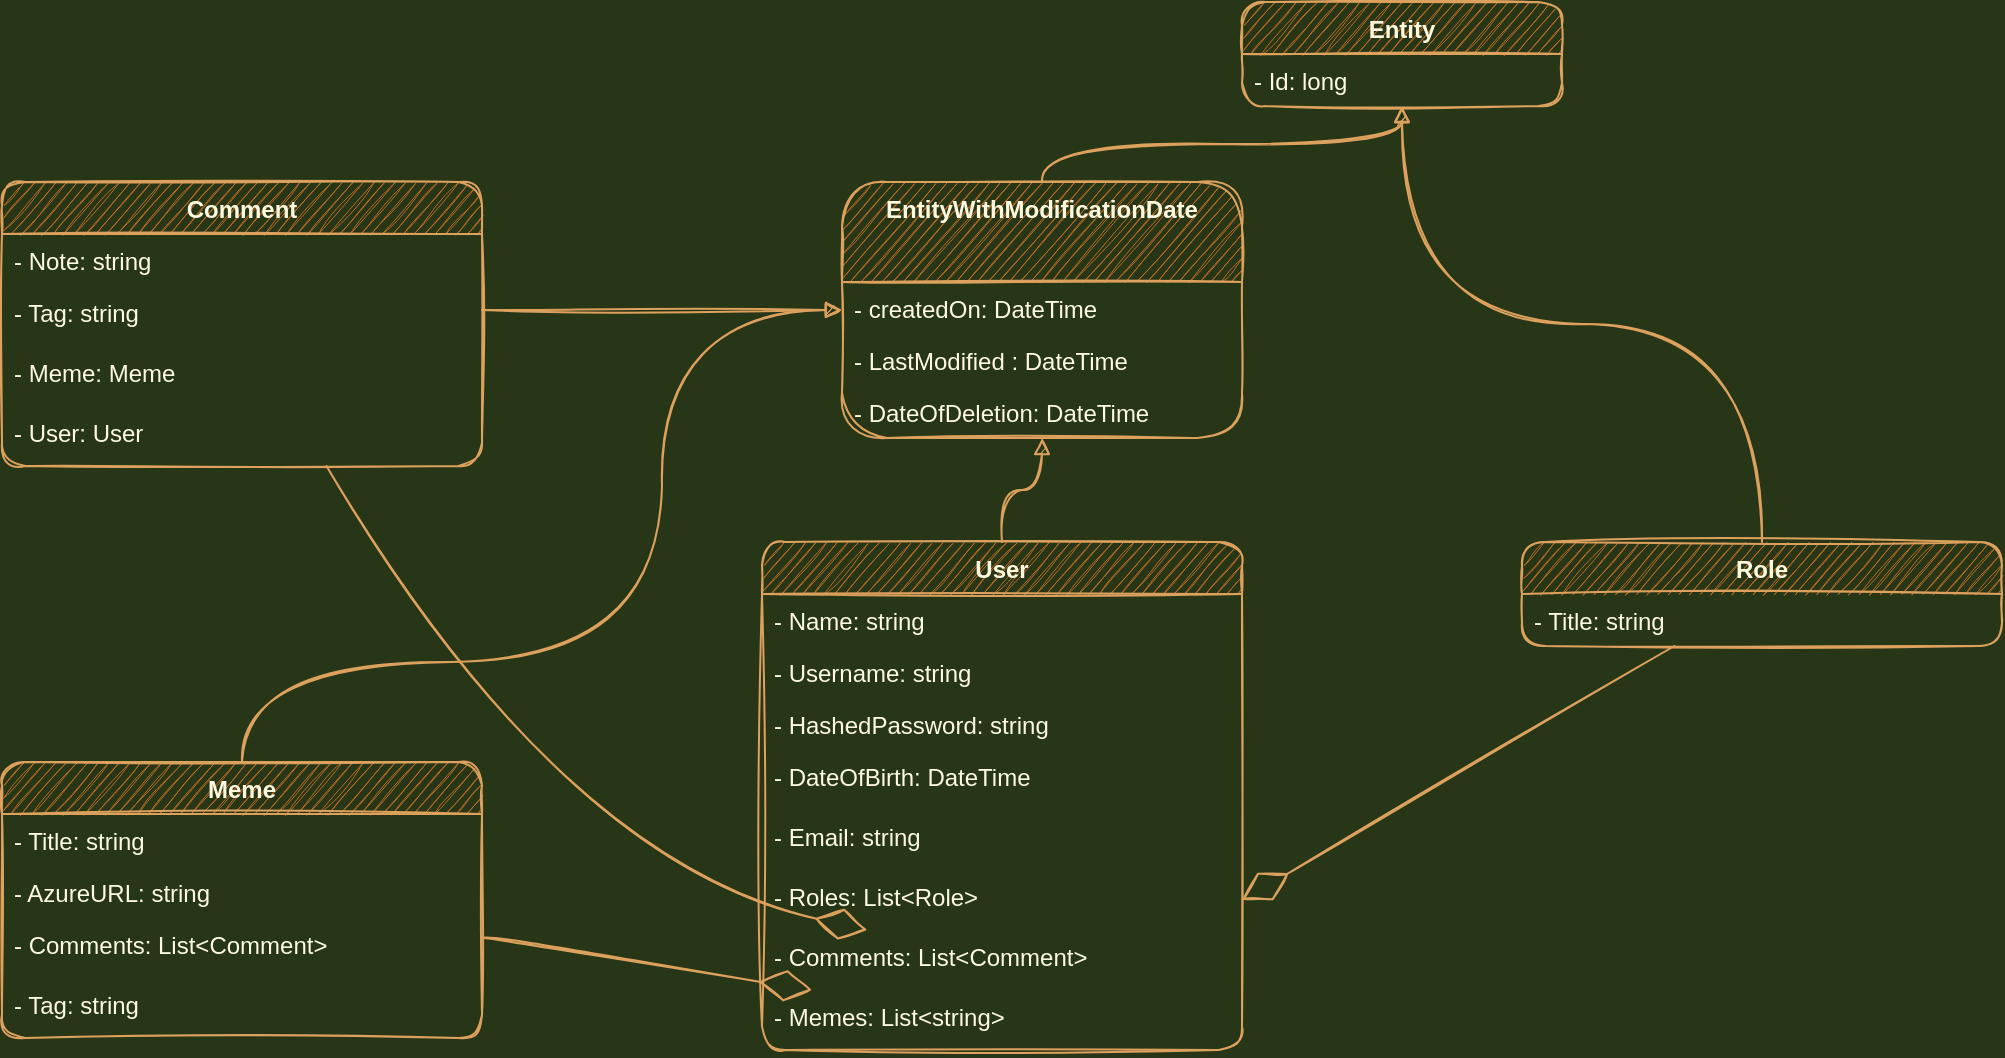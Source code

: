 <mxfile version="16.1.2" type="device"><diagram id="mTWr0Yc0gFOjdW6bL3Bq" name="Page-1"><mxGraphModel dx="2195" dy="1784" grid="1" gridSize="10" guides="1" tooltips="1" connect="1" arrows="1" fold="1" page="1" pageScale="1" pageWidth="850" pageHeight="1100" background="#283618" math="0" shadow="0"><root><mxCell id="0"/><mxCell id="1" parent="0"/><mxCell id="80eazePvjlkiKfwonDQZ-9" value="User" style="swimlane;fontStyle=1;align=center;verticalAlign=top;childLayout=stackLayout;horizontal=1;startSize=26;horizontalStack=0;resizeParent=1;resizeParentMax=0;resizeLast=0;collapsible=1;marginBottom=0;rounded=1;fontColor=#FEFAE0;strokeColor=#DDA15E;fillColor=#BC6C25;sketch=1;" parent="1" vertex="1"><mxGeometry x="80" y="180" width="240" height="254" as="geometry"/></mxCell><mxCell id="LEeuXOGg5vWV-DEBZ4vP-4" value="- Name: string" style="text;strokeColor=none;fillColor=none;align=left;verticalAlign=top;spacingLeft=4;spacingRight=4;overflow=hidden;rotatable=0;points=[[0,0.5],[1,0.5]];portConstraint=eastwest;rounded=1;fontColor=#FEFAE0;sketch=1;" vertex="1" parent="80eazePvjlkiKfwonDQZ-9"><mxGeometry y="26" width="240" height="26" as="geometry"/></mxCell><mxCell id="80eazePvjlkiKfwonDQZ-46" value="- Username: string" style="text;strokeColor=none;fillColor=none;align=left;verticalAlign=top;spacingLeft=4;spacingRight=4;overflow=hidden;rotatable=0;points=[[0,0.5],[1,0.5]];portConstraint=eastwest;rounded=1;fontColor=#FEFAE0;sketch=1;" parent="80eazePvjlkiKfwonDQZ-9" vertex="1"><mxGeometry y="52" width="240" height="26" as="geometry"/></mxCell><mxCell id="LEeuXOGg5vWV-DEBZ4vP-3" value="- HashedPassword: string" style="text;strokeColor=none;fillColor=none;align=left;verticalAlign=top;spacingLeft=4;spacingRight=4;overflow=hidden;rotatable=0;points=[[0,0.5],[1,0.5]];portConstraint=eastwest;rounded=1;fontColor=#FEFAE0;sketch=1;" vertex="1" parent="80eazePvjlkiKfwonDQZ-9"><mxGeometry y="78" width="240" height="26" as="geometry"/></mxCell><mxCell id="80eazePvjlkiKfwonDQZ-25" value="- DateOfBirth: DateTime" style="text;strokeColor=none;fillColor=none;align=left;verticalAlign=top;spacingLeft=4;spacingRight=4;overflow=hidden;rotatable=0;points=[[0,0.5],[1,0.5]];portConstraint=eastwest;rounded=1;fontColor=#FEFAE0;sketch=1;" parent="80eazePvjlkiKfwonDQZ-9" vertex="1"><mxGeometry y="104" width="240" height="30" as="geometry"/></mxCell><mxCell id="80eazePvjlkiKfwonDQZ-30" value="- Email: string" style="text;strokeColor=none;fillColor=none;align=left;verticalAlign=top;spacingLeft=4;spacingRight=4;overflow=hidden;rotatable=0;points=[[0,0.5],[1,0.5]];portConstraint=eastwest;rounded=1;fontColor=#FEFAE0;sketch=1;" parent="80eazePvjlkiKfwonDQZ-9" vertex="1"><mxGeometry y="134" width="240" height="30" as="geometry"/></mxCell><mxCell id="80eazePvjlkiKfwonDQZ-29" value="- Roles: List&lt;Role&gt;" style="text;strokeColor=none;fillColor=none;align=left;verticalAlign=top;spacingLeft=4;spacingRight=4;overflow=hidden;rotatable=0;points=[[0,0.5],[1,0.5]];portConstraint=eastwest;rounded=1;fontColor=#FEFAE0;sketch=1;" parent="80eazePvjlkiKfwonDQZ-9" vertex="1"><mxGeometry y="164" width="240" height="30" as="geometry"/></mxCell><mxCell id="80eazePvjlkiKfwonDQZ-31" value="- Comments: List&lt;Comment&gt;" style="text;strokeColor=none;fillColor=none;align=left;verticalAlign=top;spacingLeft=4;spacingRight=4;overflow=hidden;rotatable=0;points=[[0,0.5],[1,0.5]];portConstraint=eastwest;rounded=1;fontColor=#FEFAE0;sketch=1;" parent="80eazePvjlkiKfwonDQZ-9" vertex="1"><mxGeometry y="194" width="240" height="30" as="geometry"/></mxCell><mxCell id="80eazePvjlkiKfwonDQZ-26" value="- Memes: List&lt;string&gt;" style="text;strokeColor=none;fillColor=none;align=left;verticalAlign=top;spacingLeft=4;spacingRight=4;overflow=hidden;rotatable=0;points=[[0,0.5],[1,0.5]];portConstraint=eastwest;rounded=1;fontColor=#FEFAE0;sketch=1;" parent="80eazePvjlkiKfwonDQZ-9" vertex="1"><mxGeometry y="224" width="240" height="30" as="geometry"/></mxCell><mxCell id="80eazePvjlkiKfwonDQZ-32" value="Meme" style="swimlane;fontStyle=1;align=center;verticalAlign=top;childLayout=stackLayout;horizontal=1;startSize=26;horizontalStack=0;resizeParent=1;resizeParentMax=0;resizeLast=0;collapsible=1;marginBottom=0;rounded=1;fontColor=#FEFAE0;strokeColor=#DDA15E;fillColor=#BC6C25;sketch=1;" parent="1" vertex="1"><mxGeometry x="-300" y="290" width="240" height="138" as="geometry"/></mxCell><mxCell id="80eazePvjlkiKfwonDQZ-33" value="- Title: string" style="text;strokeColor=none;fillColor=none;align=left;verticalAlign=top;spacingLeft=4;spacingRight=4;overflow=hidden;rotatable=0;points=[[0,0.5],[1,0.5]];portConstraint=eastwest;rounded=1;fontColor=#FEFAE0;sketch=1;" parent="80eazePvjlkiKfwonDQZ-32" vertex="1"><mxGeometry y="26" width="240" height="26" as="geometry"/></mxCell><mxCell id="80eazePvjlkiKfwonDQZ-70" value="- AzureURL: string" style="text;strokeColor=none;fillColor=none;align=left;verticalAlign=top;spacingLeft=4;spacingRight=4;overflow=hidden;rotatable=0;points=[[0,0.5],[1,0.5]];portConstraint=eastwest;rounded=1;fontColor=#FEFAE0;sketch=1;" parent="80eazePvjlkiKfwonDQZ-32" vertex="1"><mxGeometry y="52" width="240" height="26" as="geometry"/></mxCell><mxCell id="80eazePvjlkiKfwonDQZ-40" value="- Comments: List&lt;Comment&gt;" style="text;strokeColor=none;fillColor=none;align=left;verticalAlign=top;spacingLeft=4;spacingRight=4;overflow=hidden;rotatable=0;points=[[0,0.5],[1,0.5]];portConstraint=eastwest;rounded=1;fontColor=#FEFAE0;sketch=1;" parent="80eazePvjlkiKfwonDQZ-32" vertex="1"><mxGeometry y="78" width="240" height="30" as="geometry"/></mxCell><mxCell id="80eazePvjlkiKfwonDQZ-41" value="- Tag: string" style="text;strokeColor=none;fillColor=none;align=left;verticalAlign=top;spacingLeft=4;spacingRight=4;overflow=hidden;rotatable=0;points=[[0,0.5],[1,0.5]];portConstraint=eastwest;rounded=1;fontColor=#FEFAE0;sketch=1;" parent="80eazePvjlkiKfwonDQZ-32" vertex="1"><mxGeometry y="108" width="240" height="30" as="geometry"/></mxCell><mxCell id="80eazePvjlkiKfwonDQZ-53" value="Comment" style="swimlane;fontStyle=1;align=center;verticalAlign=top;childLayout=stackLayout;horizontal=1;startSize=26;horizontalStack=0;resizeParent=1;resizeParentMax=0;resizeLast=0;collapsible=1;marginBottom=0;rounded=1;fontColor=#FEFAE0;strokeColor=#DDA15E;fillColor=#BC6C25;sketch=1;" parent="1" vertex="1"><mxGeometry x="-300" width="240" height="142" as="geometry"/></mxCell><mxCell id="80eazePvjlkiKfwonDQZ-55" value="- Note: string" style="text;strokeColor=none;fillColor=none;align=left;verticalAlign=top;spacingLeft=4;spacingRight=4;overflow=hidden;rotatable=0;points=[[0,0.5],[1,0.5]];portConstraint=eastwest;rounded=1;fontColor=#FEFAE0;sketch=1;" parent="80eazePvjlkiKfwonDQZ-53" vertex="1"><mxGeometry y="26" width="240" height="26" as="geometry"/></mxCell><mxCell id="80eazePvjlkiKfwonDQZ-59" value="- Tag: string" style="text;strokeColor=none;fillColor=none;align=left;verticalAlign=top;spacingLeft=4;spacingRight=4;overflow=hidden;rotatable=0;points=[[0,0.5],[1,0.5]];portConstraint=eastwest;rounded=1;fontColor=#FEFAE0;sketch=1;" parent="80eazePvjlkiKfwonDQZ-53" vertex="1"><mxGeometry y="52" width="240" height="30" as="geometry"/></mxCell><mxCell id="80eazePvjlkiKfwonDQZ-73" value="- Meme: Meme" style="text;strokeColor=none;fillColor=none;align=left;verticalAlign=top;spacingLeft=4;spacingRight=4;overflow=hidden;rotatable=0;points=[[0,0.5],[1,0.5]];portConstraint=eastwest;rounded=1;fontColor=#FEFAE0;sketch=1;" parent="80eazePvjlkiKfwonDQZ-53" vertex="1"><mxGeometry y="82" width="240" height="30" as="geometry"/></mxCell><mxCell id="80eazePvjlkiKfwonDQZ-72" value="- User: User" style="text;strokeColor=none;fillColor=none;align=left;verticalAlign=top;spacingLeft=4;spacingRight=4;overflow=hidden;rotatable=0;points=[[0,0.5],[1,0.5]];portConstraint=eastwest;rounded=1;fontColor=#FEFAE0;sketch=1;" parent="80eazePvjlkiKfwonDQZ-53" vertex="1"><mxGeometry y="112" width="240" height="30" as="geometry"/></mxCell><mxCell id="80eazePvjlkiKfwonDQZ-60" value="Role" style="swimlane;fontStyle=1;align=center;verticalAlign=top;childLayout=stackLayout;horizontal=1;startSize=26;horizontalStack=0;resizeParent=1;resizeParentMax=0;resizeLast=0;collapsible=1;marginBottom=0;rounded=1;fontColor=#FEFAE0;strokeColor=#DDA15E;fillColor=#BC6C25;sketch=1;" parent="1" vertex="1"><mxGeometry x="460" y="180" width="240" height="52" as="geometry"/></mxCell><mxCell id="80eazePvjlkiKfwonDQZ-62" value="- Title: string" style="text;strokeColor=none;fillColor=none;align=left;verticalAlign=top;spacingLeft=4;spacingRight=4;overflow=hidden;rotatable=0;points=[[0,0.5],[1,0.5]];portConstraint=eastwest;rounded=1;fontColor=#FEFAE0;sketch=1;" parent="80eazePvjlkiKfwonDQZ-60" vertex="1"><mxGeometry y="26" width="240" height="26" as="geometry"/></mxCell><mxCell id="80eazePvjlkiKfwonDQZ-67" value="" style="endArrow=diamondThin;endFill=0;endSize=24;html=1;rounded=1;fontColor=#FEFAE0;strokeColor=#DDA15E;fillColor=#BC6C25;entryX=1;entryY=0.5;entryDx=0;entryDy=0;sketch=1;curved=1;" parent="1" source="80eazePvjlkiKfwonDQZ-60" target="80eazePvjlkiKfwonDQZ-29" edge="1"><mxGeometry width="160" relative="1" as="geometry"><mxPoint x="-130" y="490" as="sourcePoint"/><mxPoint x="30" y="490" as="targetPoint"/><Array as="points"><mxPoint x="410" y="307"/></Array></mxGeometry></mxCell><mxCell id="pD4Z9z4O8Kv1ZItno-Bg-1" value="EntityWithModificationDate" style="swimlane;fontStyle=1;align=center;verticalAlign=top;childLayout=stackLayout;horizontal=1;startSize=50;horizontalStack=0;resizeParent=1;resizeParentMax=0;resizeLast=0;collapsible=1;marginBottom=0;fillColor=#BC6C25;strokeColor=#DDA15E;fontColor=#FEFAE0;sketch=1;rounded=1;" parent="1" vertex="1"><mxGeometry x="120" width="200" height="128" as="geometry"/></mxCell><mxCell id="pD4Z9z4O8Kv1ZItno-Bg-2" value="- createdOn: DateTime" style="text;strokeColor=none;fillColor=none;align=left;verticalAlign=top;spacingLeft=4;spacingRight=4;overflow=hidden;rotatable=0;points=[[0,0.5],[1,0.5]];portConstraint=eastwest;fontColor=#FEFAE0;sketch=1;rounded=1;" parent="pD4Z9z4O8Kv1ZItno-Bg-1" vertex="1"><mxGeometry y="50" width="200" height="26" as="geometry"/></mxCell><mxCell id="pD4Z9z4O8Kv1ZItno-Bg-5" value="- LastModified : DateTime" style="text;strokeColor=none;fillColor=none;align=left;verticalAlign=top;spacingLeft=4;spacingRight=4;overflow=hidden;rotatable=0;points=[[0,0.5],[1,0.5]];portConstraint=eastwest;fontColor=#FEFAE0;sketch=1;rounded=1;" parent="pD4Z9z4O8Kv1ZItno-Bg-1" vertex="1"><mxGeometry y="76" width="200" height="26" as="geometry"/></mxCell><mxCell id="pD4Z9z4O8Kv1ZItno-Bg-6" value="- DateOfDeletion: DateTime" style="text;strokeColor=none;fillColor=none;align=left;verticalAlign=top;spacingLeft=4;spacingRight=4;overflow=hidden;rotatable=0;points=[[0,0.5],[1,0.5]];portConstraint=eastwest;fontColor=#FEFAE0;sketch=1;rounded=1;" parent="pD4Z9z4O8Kv1ZItno-Bg-1" vertex="1"><mxGeometry y="102" width="200" height="26" as="geometry"/></mxCell><mxCell id="pD4Z9z4O8Kv1ZItno-Bg-19" value="Entity" style="swimlane;fontStyle=1;align=center;verticalAlign=top;childLayout=stackLayout;horizontal=1;startSize=26;horizontalStack=0;resizeParent=1;resizeParentMax=0;resizeLast=0;collapsible=1;marginBottom=0;rounded=1;sketch=1;fontColor=#FEFAE0;strokeColor=#DDA15E;fillColor=#BC6C25;" parent="1" vertex="1"><mxGeometry x="320" y="-90" width="160" height="52" as="geometry"/></mxCell><mxCell id="pD4Z9z4O8Kv1ZItno-Bg-20" value="- Id: long" style="text;strokeColor=none;fillColor=none;align=left;verticalAlign=top;spacingLeft=4;spacingRight=4;overflow=hidden;rotatable=0;points=[[0,0.5],[1,0.5]];portConstraint=eastwest;rounded=1;sketch=1;fontColor=#FEFAE0;" parent="pD4Z9z4O8Kv1ZItno-Bg-19" vertex="1"><mxGeometry y="26" width="160" height="26" as="geometry"/></mxCell><mxCell id="pD4Z9z4O8Kv1ZItno-Bg-26" value="" style="endArrow=block;endFill=1;html=1;edgeStyle=orthogonalEdgeStyle;align=left;verticalAlign=top;rounded=1;fontColor=#FEFAE0;strokeColor=#DDA15E;fillColor=#BC6C25;sketch=1;curved=1;" parent="1" source="80eazePvjlkiKfwonDQZ-60" target="pD4Z9z4O8Kv1ZItno-Bg-19" edge="1"><mxGeometry x="-1" relative="1" as="geometry"><mxPoint x="590" y="170" as="sourcePoint"/><mxPoint x="380" y="170" as="targetPoint"/></mxGeometry></mxCell><mxCell id="pD4Z9z4O8Kv1ZItno-Bg-27" value="" style="edgeLabel;resizable=0;html=1;align=left;verticalAlign=bottom;rounded=1;fontColor=#FEFAE0;strokeColor=#DDA15E;fillColor=#BC6C25;sketch=1;" parent="pD4Z9z4O8Kv1ZItno-Bg-26" connectable="0" vertex="1"><mxGeometry x="-1" relative="1" as="geometry"/></mxCell><mxCell id="pD4Z9z4O8Kv1ZItno-Bg-28" value="" style="endArrow=block;endFill=1;html=1;edgeStyle=orthogonalEdgeStyle;align=left;verticalAlign=top;rounded=1;fontColor=#FEFAE0;strokeColor=#DDA15E;fillColor=#BC6C25;sketch=1;curved=1;" parent="1" source="80eazePvjlkiKfwonDQZ-9" target="pD4Z9z4O8Kv1ZItno-Bg-1" edge="1"><mxGeometry x="-1" relative="1" as="geometry"><mxPoint x="590.059" y="190" as="sourcePoint"/><mxPoint x="410.059" y="-28" as="targetPoint"/></mxGeometry></mxCell><mxCell id="pD4Z9z4O8Kv1ZItno-Bg-30" value="" style="endArrow=block;endFill=1;html=1;edgeStyle=orthogonalEdgeStyle;align=left;verticalAlign=top;rounded=1;fontColor=#FEFAE0;strokeColor=#DDA15E;fillColor=#BC6C25;sketch=1;curved=1;" parent="1" source="pD4Z9z4O8Kv1ZItno-Bg-1" target="pD4Z9z4O8Kv1ZItno-Bg-19" edge="1"><mxGeometry x="-1" relative="1" as="geometry"><mxPoint x="600.059" y="200" as="sourcePoint"/><mxPoint x="380" y="-10" as="targetPoint"/></mxGeometry></mxCell><mxCell id="pD4Z9z4O8Kv1ZItno-Bg-32" value="" style="endArrow=diamondThin;endFill=0;endSize=24;html=1;rounded=1;fontColor=#FEFAE0;strokeColor=#DDA15E;fillColor=#BC6C25;sketch=1;curved=1;" parent="1" source="80eazePvjlkiKfwonDQZ-32" target="80eazePvjlkiKfwonDQZ-26" edge="1"><mxGeometry width="160" relative="1" as="geometry"><mxPoint x="40" y="290" as="sourcePoint"/><mxPoint x="200" y="290" as="targetPoint"/></mxGeometry></mxCell><mxCell id="pD4Z9z4O8Kv1ZItno-Bg-33" value="" style="endArrow=diamondThin;endFill=0;endSize=24;html=1;rounded=1;fontColor=#FEFAE0;strokeColor=#DDA15E;fillColor=#BC6C25;sketch=1;curved=1;" parent="1" source="80eazePvjlkiKfwonDQZ-53" target="80eazePvjlkiKfwonDQZ-31" edge="1"><mxGeometry width="160" relative="1" as="geometry"><mxPoint x="40" y="290" as="sourcePoint"/><mxPoint x="200" y="290" as="targetPoint"/><Array as="points"><mxPoint x="-20" y="340"/></Array></mxGeometry></mxCell><mxCell id="pD4Z9z4O8Kv1ZItno-Bg-35" value="" style="endArrow=block;endFill=1;html=1;edgeStyle=orthogonalEdgeStyle;align=left;verticalAlign=top;rounded=1;fontColor=#FEFAE0;strokeColor=#DDA15E;fillColor=#BC6C25;sketch=1;curved=1;" parent="1" source="80eazePvjlkiKfwonDQZ-32" target="pD4Z9z4O8Kv1ZItno-Bg-1" edge="1"><mxGeometry x="-1" relative="1" as="geometry"><mxPoint x="40" y="290" as="sourcePoint"/><mxPoint x="200" y="290" as="targetPoint"/><Array as="points"><mxPoint x="-180" y="240"/><mxPoint x="30" y="240"/><mxPoint x="30" y="64"/></Array></mxGeometry></mxCell><mxCell id="pD4Z9z4O8Kv1ZItno-Bg-41" value="" style="endArrow=block;endFill=1;html=1;edgeStyle=orthogonalEdgeStyle;align=left;verticalAlign=top;rounded=1;fontColor=#FEFAE0;strokeColor=#DDA15E;fillColor=#BC6C25;sketch=1;curved=1;" parent="1" source="80eazePvjlkiKfwonDQZ-53" target="pD4Z9z4O8Kv1ZItno-Bg-1" edge="1"><mxGeometry x="-1" relative="1" as="geometry"><mxPoint x="40" y="290" as="sourcePoint"/><mxPoint x="200" y="290" as="targetPoint"/><Array as="points"><mxPoint x="-10" y="64"/><mxPoint x="-10" y="64"/></Array></mxGeometry></mxCell><mxCell id="pD4Z9z4O8Kv1ZItno-Bg-42" value="" style="edgeLabel;resizable=0;html=1;align=left;verticalAlign=bottom;rounded=1;fontColor=#FEFAE0;strokeColor=#DDA15E;fillColor=#BC6C25;sketch=1;" parent="pD4Z9z4O8Kv1ZItno-Bg-41" connectable="0" vertex="1"><mxGeometry x="-1" relative="1" as="geometry"/></mxCell></root></mxGraphModel></diagram></mxfile>